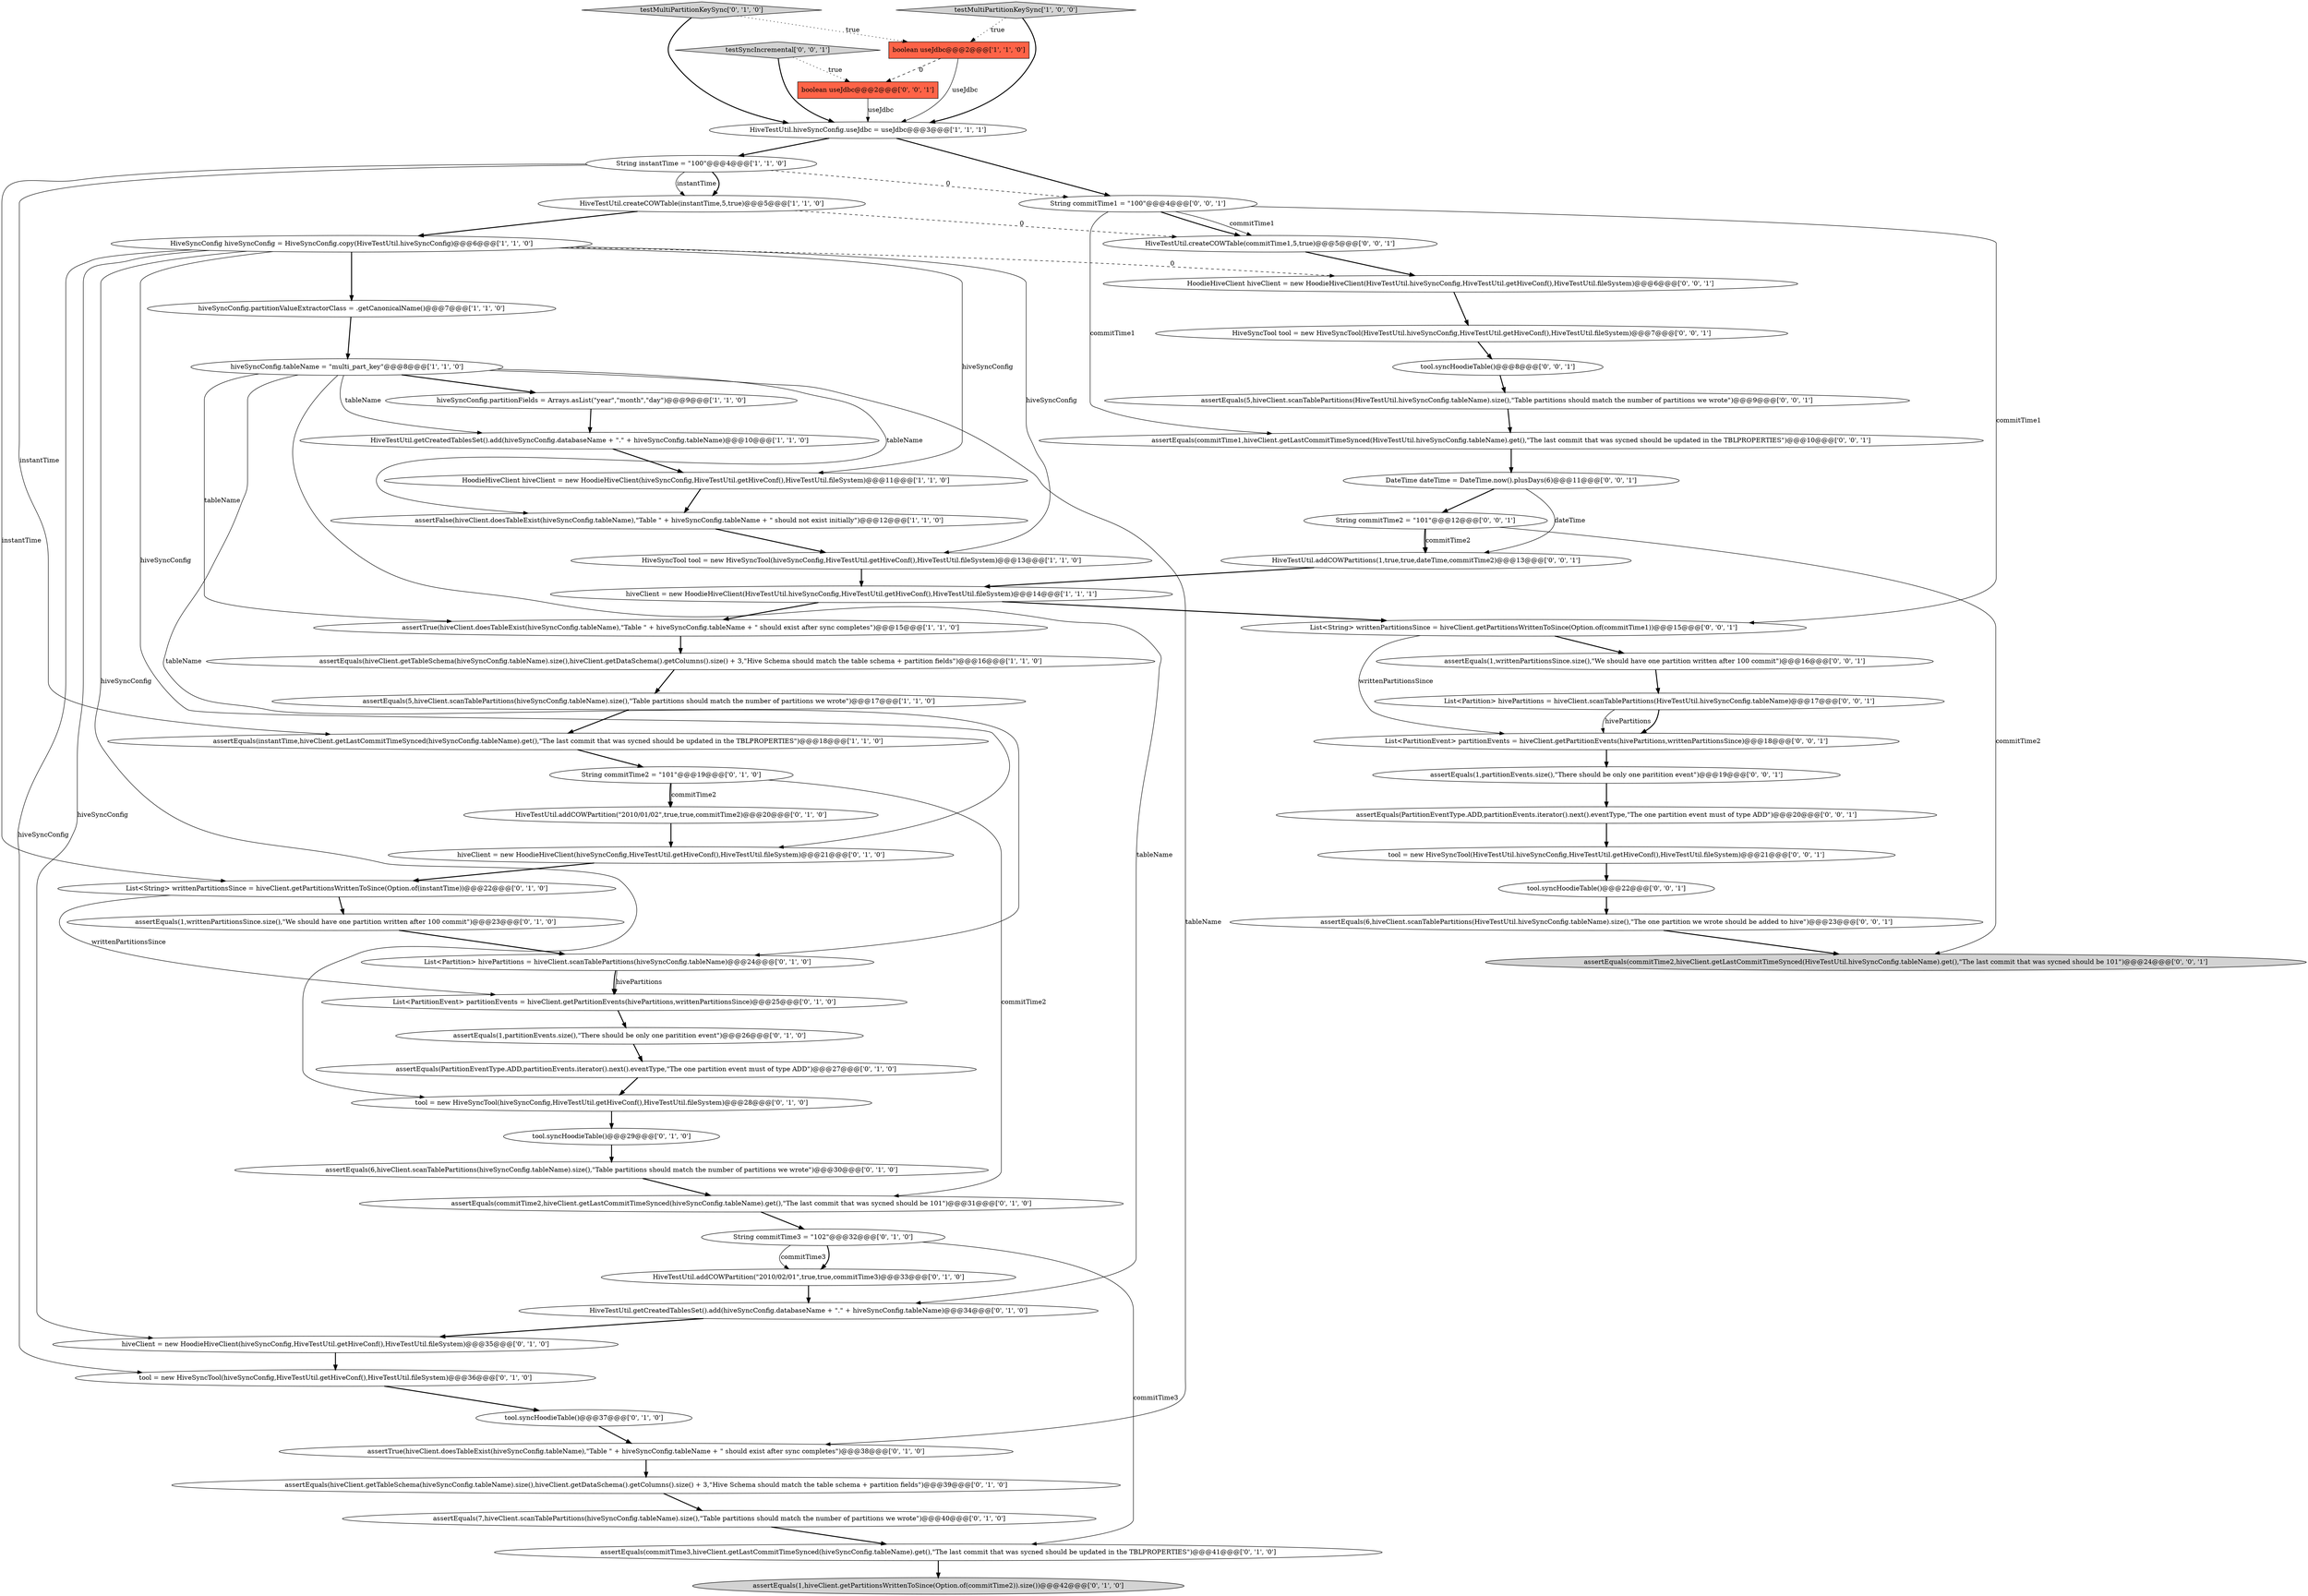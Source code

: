 digraph {
13 [style = filled, label = "boolean useJdbc@@@2@@@['1', '1', '0']", fillcolor = tomato, shape = box image = "AAA0AAABBB1BBB"];
28 [style = filled, label = "String commitTime3 = \"102\"@@@32@@@['0', '1', '0']", fillcolor = white, shape = ellipse image = "AAA1AAABBB2BBB"];
51 [style = filled, label = "testSyncIncremental['0', '0', '1']", fillcolor = lightgray, shape = diamond image = "AAA0AAABBB3BBB"];
34 [style = filled, label = "HiveTestUtil.addCOWPartition(\"2010/02/01\",true,true,commitTime3)@@@33@@@['0', '1', '0']", fillcolor = white, shape = ellipse image = "AAA1AAABBB2BBB"];
43 [style = filled, label = "assertEquals(5,hiveClient.scanTablePartitions(HiveTestUtil.hiveSyncConfig.tableName).size(),\"Table partitions should match the number of partitions we wrote\")@@@9@@@['0', '0', '1']", fillcolor = white, shape = ellipse image = "AAA0AAABBB3BBB"];
26 [style = filled, label = "HiveTestUtil.addCOWPartition(\"2010/01/02\",true,true,commitTime2)@@@20@@@['0', '1', '0']", fillcolor = white, shape = ellipse image = "AAA1AAABBB2BBB"];
32 [style = filled, label = "assertEquals(1,partitionEvents.size(),\"There should be only one paritition event\")@@@26@@@['0', '1', '0']", fillcolor = white, shape = ellipse image = "AAA1AAABBB2BBB"];
53 [style = filled, label = "boolean useJdbc@@@2@@@['0', '0', '1']", fillcolor = tomato, shape = box image = "AAA0AAABBB3BBB"];
54 [style = filled, label = "String commitTime1 = \"100\"@@@4@@@['0', '0', '1']", fillcolor = white, shape = ellipse image = "AAA0AAABBB3BBB"];
12 [style = filled, label = "assertFalse(hiveClient.doesTableExist(hiveSyncConfig.tableName),\"Table \" + hiveSyncConfig.tableName + \" should not exist initially\")@@@12@@@['1', '1', '0']", fillcolor = white, shape = ellipse image = "AAA0AAABBB1BBB"];
22 [style = filled, label = "assertEquals(commitTime3,hiveClient.getLastCommitTimeSynced(hiveSyncConfig.tableName).get(),\"The last commit that was sycned should be updated in the TBLPROPERTIES\")@@@41@@@['0', '1', '0']", fillcolor = white, shape = ellipse image = "AAA1AAABBB2BBB"];
42 [style = filled, label = "testMultiPartitionKeySync['0', '1', '0']", fillcolor = lightgray, shape = diamond image = "AAA0AAABBB2BBB"];
56 [style = filled, label = "tool = new HiveSyncTool(HiveTestUtil.hiveSyncConfig,HiveTestUtil.getHiveConf(),HiveTestUtil.fileSystem)@@@21@@@['0', '0', '1']", fillcolor = white, shape = ellipse image = "AAA0AAABBB3BBB"];
59 [style = filled, label = "assertEquals(PartitionEventType.ADD,partitionEvents.iterator().next().eventType,\"The one partition event must of type ADD\")@@@20@@@['0', '0', '1']", fillcolor = white, shape = ellipse image = "AAA0AAABBB3BBB"];
0 [style = filled, label = "HiveTestUtil.getCreatedTablesSet().add(hiveSyncConfig.databaseName + \".\" + hiveSyncConfig.tableName)@@@10@@@['1', '1', '0']", fillcolor = white, shape = ellipse image = "AAA0AAABBB1BBB"];
60 [style = filled, label = "assertEquals(1,writtenPartitionsSince.size(),\"We should have one partition written after 100 commit\")@@@16@@@['0', '0', '1']", fillcolor = white, shape = ellipse image = "AAA0AAABBB3BBB"];
27 [style = filled, label = "assertEquals(6,hiveClient.scanTablePartitions(hiveSyncConfig.tableName).size(),\"Table partitions should match the number of partitions we wrote\")@@@30@@@['0', '1', '0']", fillcolor = white, shape = ellipse image = "AAA1AAABBB2BBB"];
31 [style = filled, label = "tool = new HiveSyncTool(hiveSyncConfig,HiveTestUtil.getHiveConf(),HiveTestUtil.fileSystem)@@@28@@@['0', '1', '0']", fillcolor = white, shape = ellipse image = "AAA1AAABBB2BBB"];
37 [style = filled, label = "HiveTestUtil.getCreatedTablesSet().add(hiveSyncConfig.databaseName + \".\" + hiveSyncConfig.tableName)@@@34@@@['0', '1', '0']", fillcolor = white, shape = ellipse image = "AAA1AAABBB2BBB"];
4 [style = filled, label = "hiveClient = new HoodieHiveClient(HiveTestUtil.hiveSyncConfig,HiveTestUtil.getHiveConf(),HiveTestUtil.fileSystem)@@@14@@@['1', '1', '1']", fillcolor = white, shape = ellipse image = "AAA0AAABBB1BBB"];
57 [style = filled, label = "tool.syncHoodieTable()@@@8@@@['0', '0', '1']", fillcolor = white, shape = ellipse image = "AAA0AAABBB3BBB"];
62 [style = filled, label = "HoodieHiveClient hiveClient = new HoodieHiveClient(HiveTestUtil.hiveSyncConfig,HiveTestUtil.getHiveConf(),HiveTestUtil.fileSystem)@@@6@@@['0', '0', '1']", fillcolor = white, shape = ellipse image = "AAA0AAABBB3BBB"];
46 [style = filled, label = "HiveTestUtil.addCOWPartitions(1,true,true,dateTime,commitTime2)@@@13@@@['0', '0', '1']", fillcolor = white, shape = ellipse image = "AAA0AAABBB3BBB"];
11 [style = filled, label = "hiveSyncConfig.tableName = \"multi_part_key\"@@@8@@@['1', '1', '0']", fillcolor = white, shape = ellipse image = "AAA0AAABBB1BBB"];
3 [style = filled, label = "testMultiPartitionKeySync['1', '0', '0']", fillcolor = lightgray, shape = diamond image = "AAA0AAABBB1BBB"];
1 [style = filled, label = "String instantTime = \"100\"@@@4@@@['1', '1', '0']", fillcolor = white, shape = ellipse image = "AAA0AAABBB1BBB"];
17 [style = filled, label = "HiveTestUtil.createCOWTable(instantTime,5,true)@@@5@@@['1', '1', '0']", fillcolor = white, shape = ellipse image = "AAA0AAABBB1BBB"];
40 [style = filled, label = "List<String> writtenPartitionsSince = hiveClient.getPartitionsWrittenToSince(Option.of(instantTime))@@@22@@@['0', '1', '0']", fillcolor = white, shape = ellipse image = "AAA1AAABBB2BBB"];
49 [style = filled, label = "tool.syncHoodieTable()@@@22@@@['0', '0', '1']", fillcolor = white, shape = ellipse image = "AAA0AAABBB3BBB"];
19 [style = filled, label = "List<PartitionEvent> partitionEvents = hiveClient.getPartitionEvents(hivePartitions,writtenPartitionsSince)@@@25@@@['0', '1', '0']", fillcolor = white, shape = ellipse image = "AAA1AAABBB2BBB"];
7 [style = filled, label = "HiveTestUtil.hiveSyncConfig.useJdbc = useJdbc@@@3@@@['1', '1', '1']", fillcolor = white, shape = ellipse image = "AAA0AAABBB1BBB"];
52 [style = filled, label = "String commitTime2 = \"101\"@@@12@@@['0', '0', '1']", fillcolor = white, shape = ellipse image = "AAA0AAABBB3BBB"];
16 [style = filled, label = "assertTrue(hiveClient.doesTableExist(hiveSyncConfig.tableName),\"Table \" + hiveSyncConfig.tableName + \" should exist after sync completes\")@@@15@@@['1', '1', '0']", fillcolor = white, shape = ellipse image = "AAA0AAABBB1BBB"];
58 [style = filled, label = "assertEquals(commitTime2,hiveClient.getLastCommitTimeSynced(HiveTestUtil.hiveSyncConfig.tableName).get(),\"The last commit that was sycned should be 101\")@@@24@@@['0', '0', '1']", fillcolor = lightgray, shape = ellipse image = "AAA0AAABBB3BBB"];
10 [style = filled, label = "assertEquals(hiveClient.getTableSchema(hiveSyncConfig.tableName).size(),hiveClient.getDataSchema().getColumns().size() + 3,\"Hive Schema should match the table schema + partition fields\")@@@16@@@['1', '1', '0']", fillcolor = white, shape = ellipse image = "AAA0AAABBB1BBB"];
25 [style = filled, label = "assertEquals(1,writtenPartitionsSince.size(),\"We should have one partition written after 100 commit\")@@@23@@@['0', '1', '0']", fillcolor = white, shape = ellipse image = "AAA1AAABBB2BBB"];
61 [style = filled, label = "HiveTestUtil.createCOWTable(commitTime1,5,true)@@@5@@@['0', '0', '1']", fillcolor = white, shape = ellipse image = "AAA0AAABBB3BBB"];
9 [style = filled, label = "hiveSyncConfig.partitionFields = Arrays.asList(\"year\",\"month\",\"day\")@@@9@@@['1', '1', '0']", fillcolor = white, shape = ellipse image = "AAA0AAABBB1BBB"];
14 [style = filled, label = "HiveSyncTool tool = new HiveSyncTool(hiveSyncConfig,HiveTestUtil.getHiveConf(),HiveTestUtil.fileSystem)@@@13@@@['1', '1', '0']", fillcolor = white, shape = ellipse image = "AAA0AAABBB1BBB"];
33 [style = filled, label = "List<Partition> hivePartitions = hiveClient.scanTablePartitions(hiveSyncConfig.tableName)@@@24@@@['0', '1', '0']", fillcolor = white, shape = ellipse image = "AAA1AAABBB2BBB"];
15 [style = filled, label = "assertEquals(5,hiveClient.scanTablePartitions(hiveSyncConfig.tableName).size(),\"Table partitions should match the number of partitions we wrote\")@@@17@@@['1', '1', '0']", fillcolor = white, shape = ellipse image = "AAA0AAABBB1BBB"];
30 [style = filled, label = "tool.syncHoodieTable()@@@37@@@['0', '1', '0']", fillcolor = white, shape = ellipse image = "AAA1AAABBB2BBB"];
21 [style = filled, label = "tool = new HiveSyncTool(hiveSyncConfig,HiveTestUtil.getHiveConf(),HiveTestUtil.fileSystem)@@@36@@@['0', '1', '0']", fillcolor = white, shape = ellipse image = "AAA1AAABBB2BBB"];
36 [style = filled, label = "hiveClient = new HoodieHiveClient(hiveSyncConfig,HiveTestUtil.getHiveConf(),HiveTestUtil.fileSystem)@@@35@@@['0', '1', '0']", fillcolor = white, shape = ellipse image = "AAA1AAABBB2BBB"];
39 [style = filled, label = "assertEquals(7,hiveClient.scanTablePartitions(hiveSyncConfig.tableName).size(),\"Table partitions should match the number of partitions we wrote\")@@@40@@@['0', '1', '0']", fillcolor = white, shape = ellipse image = "AAA1AAABBB2BBB"];
24 [style = filled, label = "assertTrue(hiveClient.doesTableExist(hiveSyncConfig.tableName),\"Table \" + hiveSyncConfig.tableName + \" should exist after sync completes\")@@@38@@@['0', '1', '0']", fillcolor = white, shape = ellipse image = "AAA1AAABBB2BBB"];
63 [style = filled, label = "List<String> writtenPartitionsSince = hiveClient.getPartitionsWrittenToSince(Option.of(commitTime1))@@@15@@@['0', '0', '1']", fillcolor = white, shape = ellipse image = "AAA0AAABBB3BBB"];
44 [style = filled, label = "DateTime dateTime = DateTime.now().plusDays(6)@@@11@@@['0', '0', '1']", fillcolor = white, shape = ellipse image = "AAA0AAABBB3BBB"];
50 [style = filled, label = "assertEquals(commitTime1,hiveClient.getLastCommitTimeSynced(HiveTestUtil.hiveSyncConfig.tableName).get(),\"The last commit that was sycned should be updated in the TBLPROPERTIES\")@@@10@@@['0', '0', '1']", fillcolor = white, shape = ellipse image = "AAA0AAABBB3BBB"];
2 [style = filled, label = "hiveSyncConfig.partitionValueExtractorClass = .getCanonicalName()@@@7@@@['1', '1', '0']", fillcolor = white, shape = ellipse image = "AAA0AAABBB1BBB"];
20 [style = filled, label = "assertEquals(commitTime2,hiveClient.getLastCommitTimeSynced(hiveSyncConfig.tableName).get(),\"The last commit that was sycned should be 101\")@@@31@@@['0', '1', '0']", fillcolor = white, shape = ellipse image = "AAA1AAABBB2BBB"];
8 [style = filled, label = "HoodieHiveClient hiveClient = new HoodieHiveClient(hiveSyncConfig,HiveTestUtil.getHiveConf(),HiveTestUtil.fileSystem)@@@11@@@['1', '1', '0']", fillcolor = white, shape = ellipse image = "AAA0AAABBB1BBB"];
29 [style = filled, label = "assertEquals(hiveClient.getTableSchema(hiveSyncConfig.tableName).size(),hiveClient.getDataSchema().getColumns().size() + 3,\"Hive Schema should match the table schema + partition fields\")@@@39@@@['0', '1', '0']", fillcolor = white, shape = ellipse image = "AAA1AAABBB2BBB"];
64 [style = filled, label = "List<Partition> hivePartitions = hiveClient.scanTablePartitions(HiveTestUtil.hiveSyncConfig.tableName)@@@17@@@['0', '0', '1']", fillcolor = white, shape = ellipse image = "AAA0AAABBB3BBB"];
5 [style = filled, label = "assertEquals(instantTime,hiveClient.getLastCommitTimeSynced(hiveSyncConfig.tableName).get(),\"The last commit that was sycned should be updated in the TBLPROPERTIES\")@@@18@@@['1', '1', '0']", fillcolor = white, shape = ellipse image = "AAA0AAABBB1BBB"];
35 [style = filled, label = "hiveClient = new HoodieHiveClient(hiveSyncConfig,HiveTestUtil.getHiveConf(),HiveTestUtil.fileSystem)@@@21@@@['0', '1', '0']", fillcolor = white, shape = ellipse image = "AAA1AAABBB2BBB"];
41 [style = filled, label = "assertEquals(1,hiveClient.getPartitionsWrittenToSince(Option.of(commitTime2)).size())@@@42@@@['0', '1', '0']", fillcolor = lightgray, shape = ellipse image = "AAA1AAABBB2BBB"];
45 [style = filled, label = "assertEquals(6,hiveClient.scanTablePartitions(HiveTestUtil.hiveSyncConfig.tableName).size(),\"The one partition we wrote should be added to hive\")@@@23@@@['0', '0', '1']", fillcolor = white, shape = ellipse image = "AAA0AAABBB3BBB"];
6 [style = filled, label = "HiveSyncConfig hiveSyncConfig = HiveSyncConfig.copy(HiveTestUtil.hiveSyncConfig)@@@6@@@['1', '1', '0']", fillcolor = white, shape = ellipse image = "AAA0AAABBB1BBB"];
47 [style = filled, label = "List<PartitionEvent> partitionEvents = hiveClient.getPartitionEvents(hivePartitions,writtenPartitionsSince)@@@18@@@['0', '0', '1']", fillcolor = white, shape = ellipse image = "AAA0AAABBB3BBB"];
38 [style = filled, label = "String commitTime2 = \"101\"@@@19@@@['0', '1', '0']", fillcolor = white, shape = ellipse image = "AAA1AAABBB2BBB"];
48 [style = filled, label = "assertEquals(1,partitionEvents.size(),\"There should be only one paritition event\")@@@19@@@['0', '0', '1']", fillcolor = white, shape = ellipse image = "AAA0AAABBB3BBB"];
55 [style = filled, label = "HiveSyncTool tool = new HiveSyncTool(HiveTestUtil.hiveSyncConfig,HiveTestUtil.getHiveConf(),HiveTestUtil.fileSystem)@@@7@@@['0', '0', '1']", fillcolor = white, shape = ellipse image = "AAA0AAABBB3BBB"];
23 [style = filled, label = "assertEquals(PartitionEventType.ADD,partitionEvents.iterator().next().eventType,\"The one partition event must of type ADD\")@@@27@@@['0', '1', '0']", fillcolor = white, shape = ellipse image = "AAA1AAABBB2BBB"];
18 [style = filled, label = "tool.syncHoodieTable()@@@29@@@['0', '1', '0']", fillcolor = white, shape = ellipse image = "AAA1AAABBB2BBB"];
38->26 [style = bold, label=""];
60->64 [style = bold, label=""];
32->23 [style = bold, label=""];
59->56 [style = bold, label=""];
11->33 [style = solid, label="tableName"];
28->22 [style = solid, label="commitTime3"];
26->35 [style = bold, label=""];
31->18 [style = bold, label=""];
0->8 [style = bold, label=""];
3->7 [style = bold, label=""];
11->37 [style = solid, label="tableName"];
6->2 [style = bold, label=""];
1->5 [style = solid, label="instantTime"];
36->21 [style = bold, label=""];
11->24 [style = solid, label="tableName"];
28->34 [style = bold, label=""];
54->63 [style = solid, label="commitTime1"];
1->17 [style = bold, label=""];
10->15 [style = bold, label=""];
39->22 [style = bold, label=""];
7->1 [style = bold, label=""];
24->29 [style = bold, label=""];
5->38 [style = bold, label=""];
40->25 [style = bold, label=""];
3->13 [style = dotted, label="true"];
6->21 [style = solid, label="hiveSyncConfig"];
62->55 [style = bold, label=""];
42->13 [style = dotted, label="true"];
35->40 [style = bold, label=""];
7->54 [style = bold, label=""];
44->46 [style = solid, label="dateTime"];
45->58 [style = bold, label=""];
53->7 [style = solid, label="useJdbc"];
43->50 [style = bold, label=""];
12->14 [style = bold, label=""];
1->40 [style = solid, label="instantTime"];
6->14 [style = solid, label="hiveSyncConfig"];
6->62 [style = dashed, label="0"];
42->7 [style = bold, label=""];
22->41 [style = bold, label=""];
19->32 [style = bold, label=""];
13->53 [style = dashed, label="0"];
25->33 [style = bold, label=""];
27->20 [style = bold, label=""];
17->6 [style = bold, label=""];
11->0 [style = solid, label="tableName"];
15->5 [style = bold, label=""];
54->50 [style = solid, label="commitTime1"];
1->54 [style = dashed, label="0"];
18->27 [style = bold, label=""];
28->34 [style = solid, label="commitTime3"];
44->52 [style = bold, label=""];
46->4 [style = bold, label=""];
51->53 [style = dotted, label="true"];
56->49 [style = bold, label=""];
49->45 [style = bold, label=""];
52->46 [style = bold, label=""];
4->16 [style = bold, label=""];
54->61 [style = solid, label="commitTime1"];
21->30 [style = bold, label=""];
61->62 [style = bold, label=""];
33->19 [style = solid, label="hivePartitions"];
9->0 [style = bold, label=""];
40->19 [style = solid, label="writtenPartitionsSince"];
16->10 [style = bold, label=""];
47->48 [style = bold, label=""];
48->59 [style = bold, label=""];
23->31 [style = bold, label=""];
64->47 [style = bold, label=""];
13->7 [style = solid, label="useJdbc"];
1->17 [style = solid, label="instantTime"];
38->20 [style = solid, label="commitTime2"];
50->44 [style = bold, label=""];
17->61 [style = dashed, label="0"];
54->61 [style = bold, label=""];
57->43 [style = bold, label=""];
38->26 [style = solid, label="commitTime2"];
8->12 [style = bold, label=""];
64->47 [style = solid, label="hivePartitions"];
6->36 [style = solid, label="hiveSyncConfig"];
2->11 [style = bold, label=""];
11->9 [style = bold, label=""];
6->8 [style = solid, label="hiveSyncConfig"];
6->35 [style = solid, label="hiveSyncConfig"];
52->58 [style = solid, label="commitTime2"];
55->57 [style = bold, label=""];
51->7 [style = bold, label=""];
37->36 [style = bold, label=""];
11->16 [style = solid, label="tableName"];
6->31 [style = solid, label="hiveSyncConfig"];
29->39 [style = bold, label=""];
52->46 [style = solid, label="commitTime2"];
20->28 [style = bold, label=""];
33->19 [style = bold, label=""];
11->12 [style = solid, label="tableName"];
14->4 [style = bold, label=""];
4->63 [style = bold, label=""];
34->37 [style = bold, label=""];
30->24 [style = bold, label=""];
63->60 [style = bold, label=""];
63->47 [style = solid, label="writtenPartitionsSince"];
}
